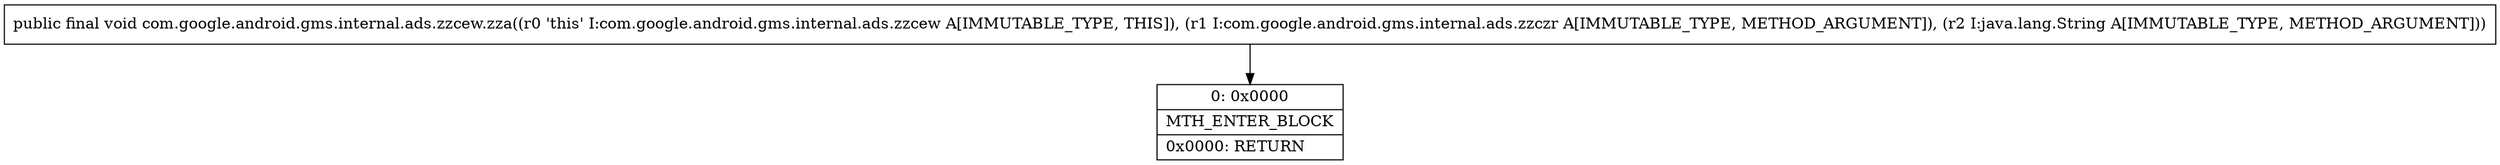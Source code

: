 digraph "CFG forcom.google.android.gms.internal.ads.zzcew.zza(Lcom\/google\/android\/gms\/internal\/ads\/zzczr;Ljava\/lang\/String;)V" {
Node_0 [shape=record,label="{0\:\ 0x0000|MTH_ENTER_BLOCK\l|0x0000: RETURN   \l}"];
MethodNode[shape=record,label="{public final void com.google.android.gms.internal.ads.zzcew.zza((r0 'this' I:com.google.android.gms.internal.ads.zzcew A[IMMUTABLE_TYPE, THIS]), (r1 I:com.google.android.gms.internal.ads.zzczr A[IMMUTABLE_TYPE, METHOD_ARGUMENT]), (r2 I:java.lang.String A[IMMUTABLE_TYPE, METHOD_ARGUMENT])) }"];
MethodNode -> Node_0;
}

